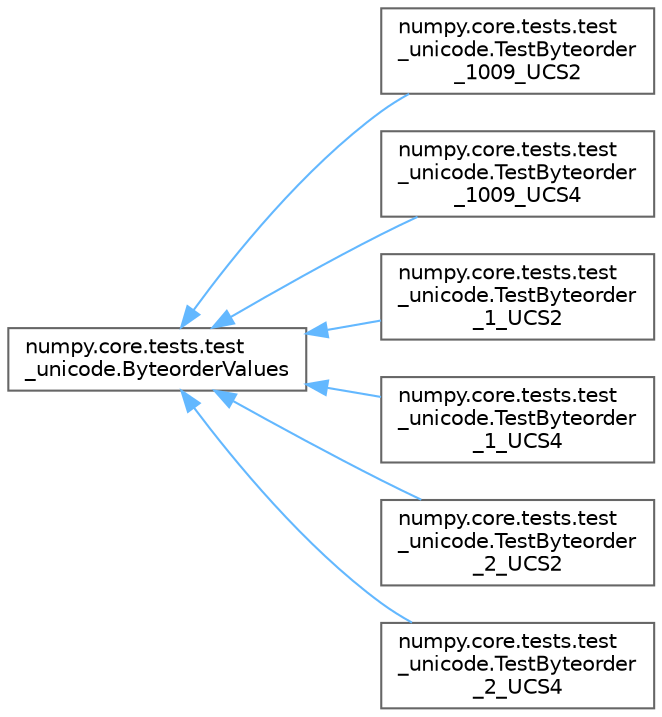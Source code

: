 digraph "Graphical Class Hierarchy"
{
 // LATEX_PDF_SIZE
  bgcolor="transparent";
  edge [fontname=Helvetica,fontsize=10,labelfontname=Helvetica,labelfontsize=10];
  node [fontname=Helvetica,fontsize=10,shape=box,height=0.2,width=0.4];
  rankdir="LR";
  Node0 [id="Node000000",label="numpy.core.tests.test\l_unicode.ByteorderValues",height=0.2,width=0.4,color="grey40", fillcolor="white", style="filled",URL="$d5/dfe/classnumpy_1_1core_1_1tests_1_1test__unicode_1_1ByteorderValues.html",tooltip=" "];
  Node0 -> Node1 [id="edge4311_Node000000_Node000001",dir="back",color="steelblue1",style="solid",tooltip=" "];
  Node1 [id="Node000001",label="numpy.core.tests.test\l_unicode.TestByteorder\l_1009_UCS2",height=0.2,width=0.4,color="grey40", fillcolor="white", style="filled",URL="$df/de4/classnumpy_1_1core_1_1tests_1_1test__unicode_1_1TestByteorder__1009__UCS2.html",tooltip=" "];
  Node0 -> Node2 [id="edge4312_Node000000_Node000002",dir="back",color="steelblue1",style="solid",tooltip=" "];
  Node2 [id="Node000002",label="numpy.core.tests.test\l_unicode.TestByteorder\l_1009_UCS4",height=0.2,width=0.4,color="grey40", fillcolor="white", style="filled",URL="$d4/dd8/classnumpy_1_1core_1_1tests_1_1test__unicode_1_1TestByteorder__1009__UCS4.html",tooltip=" "];
  Node0 -> Node3 [id="edge4313_Node000000_Node000003",dir="back",color="steelblue1",style="solid",tooltip=" "];
  Node3 [id="Node000003",label="numpy.core.tests.test\l_unicode.TestByteorder\l_1_UCS2",height=0.2,width=0.4,color="grey40", fillcolor="white", style="filled",URL="$df/d0b/classnumpy_1_1core_1_1tests_1_1test__unicode_1_1TestByteorder__1__UCS2.html",tooltip=" "];
  Node0 -> Node4 [id="edge4314_Node000000_Node000004",dir="back",color="steelblue1",style="solid",tooltip=" "];
  Node4 [id="Node000004",label="numpy.core.tests.test\l_unicode.TestByteorder\l_1_UCS4",height=0.2,width=0.4,color="grey40", fillcolor="white", style="filled",URL="$d7/d5d/classnumpy_1_1core_1_1tests_1_1test__unicode_1_1TestByteorder__1__UCS4.html",tooltip=" "];
  Node0 -> Node5 [id="edge4315_Node000000_Node000005",dir="back",color="steelblue1",style="solid",tooltip=" "];
  Node5 [id="Node000005",label="numpy.core.tests.test\l_unicode.TestByteorder\l_2_UCS2",height=0.2,width=0.4,color="grey40", fillcolor="white", style="filled",URL="$df/df6/classnumpy_1_1core_1_1tests_1_1test__unicode_1_1TestByteorder__2__UCS2.html",tooltip=" "];
  Node0 -> Node6 [id="edge4316_Node000000_Node000006",dir="back",color="steelblue1",style="solid",tooltip=" "];
  Node6 [id="Node000006",label="numpy.core.tests.test\l_unicode.TestByteorder\l_2_UCS4",height=0.2,width=0.4,color="grey40", fillcolor="white", style="filled",URL="$d0/d78/classnumpy_1_1core_1_1tests_1_1test__unicode_1_1TestByteorder__2__UCS4.html",tooltip=" "];
}
